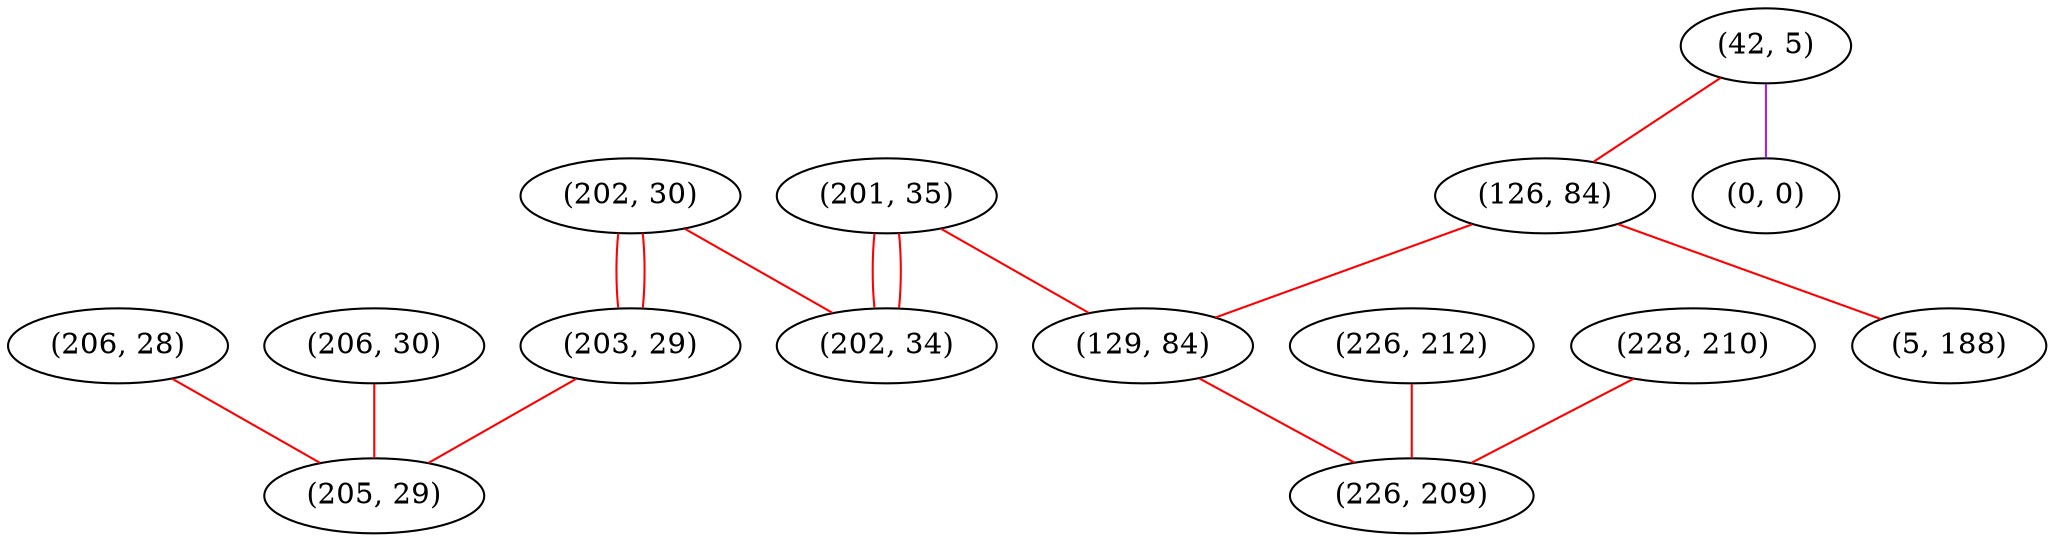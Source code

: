 graph "" {
"(206, 28)";
"(42, 5)";
"(202, 30)";
"(206, 30)";
"(126, 84)";
"(201, 35)";
"(226, 212)";
"(203, 29)";
"(0, 0)";
"(129, 84)";
"(228, 210)";
"(5, 188)";
"(205, 29)";
"(226, 209)";
"(202, 34)";
"(206, 28)" -- "(205, 29)"  [color=red, key=0, weight=1];
"(42, 5)" -- "(126, 84)"  [color=red, key=0, weight=1];
"(42, 5)" -- "(0, 0)"  [color=purple, key=0, weight=4];
"(202, 30)" -- "(203, 29)"  [color=red, key=0, weight=1];
"(202, 30)" -- "(203, 29)"  [color=red, key=1, weight=1];
"(202, 30)" -- "(202, 34)"  [color=red, key=0, weight=1];
"(206, 30)" -- "(205, 29)"  [color=red, key=0, weight=1];
"(126, 84)" -- "(5, 188)"  [color=red, key=0, weight=1];
"(126, 84)" -- "(129, 84)"  [color=red, key=0, weight=1];
"(201, 35)" -- "(129, 84)"  [color=red, key=0, weight=1];
"(201, 35)" -- "(202, 34)"  [color=red, key=0, weight=1];
"(201, 35)" -- "(202, 34)"  [color=red, key=1, weight=1];
"(226, 212)" -- "(226, 209)"  [color=red, key=0, weight=1];
"(203, 29)" -- "(205, 29)"  [color=red, key=0, weight=1];
"(129, 84)" -- "(226, 209)"  [color=red, key=0, weight=1];
"(228, 210)" -- "(226, 209)"  [color=red, key=0, weight=1];
}
